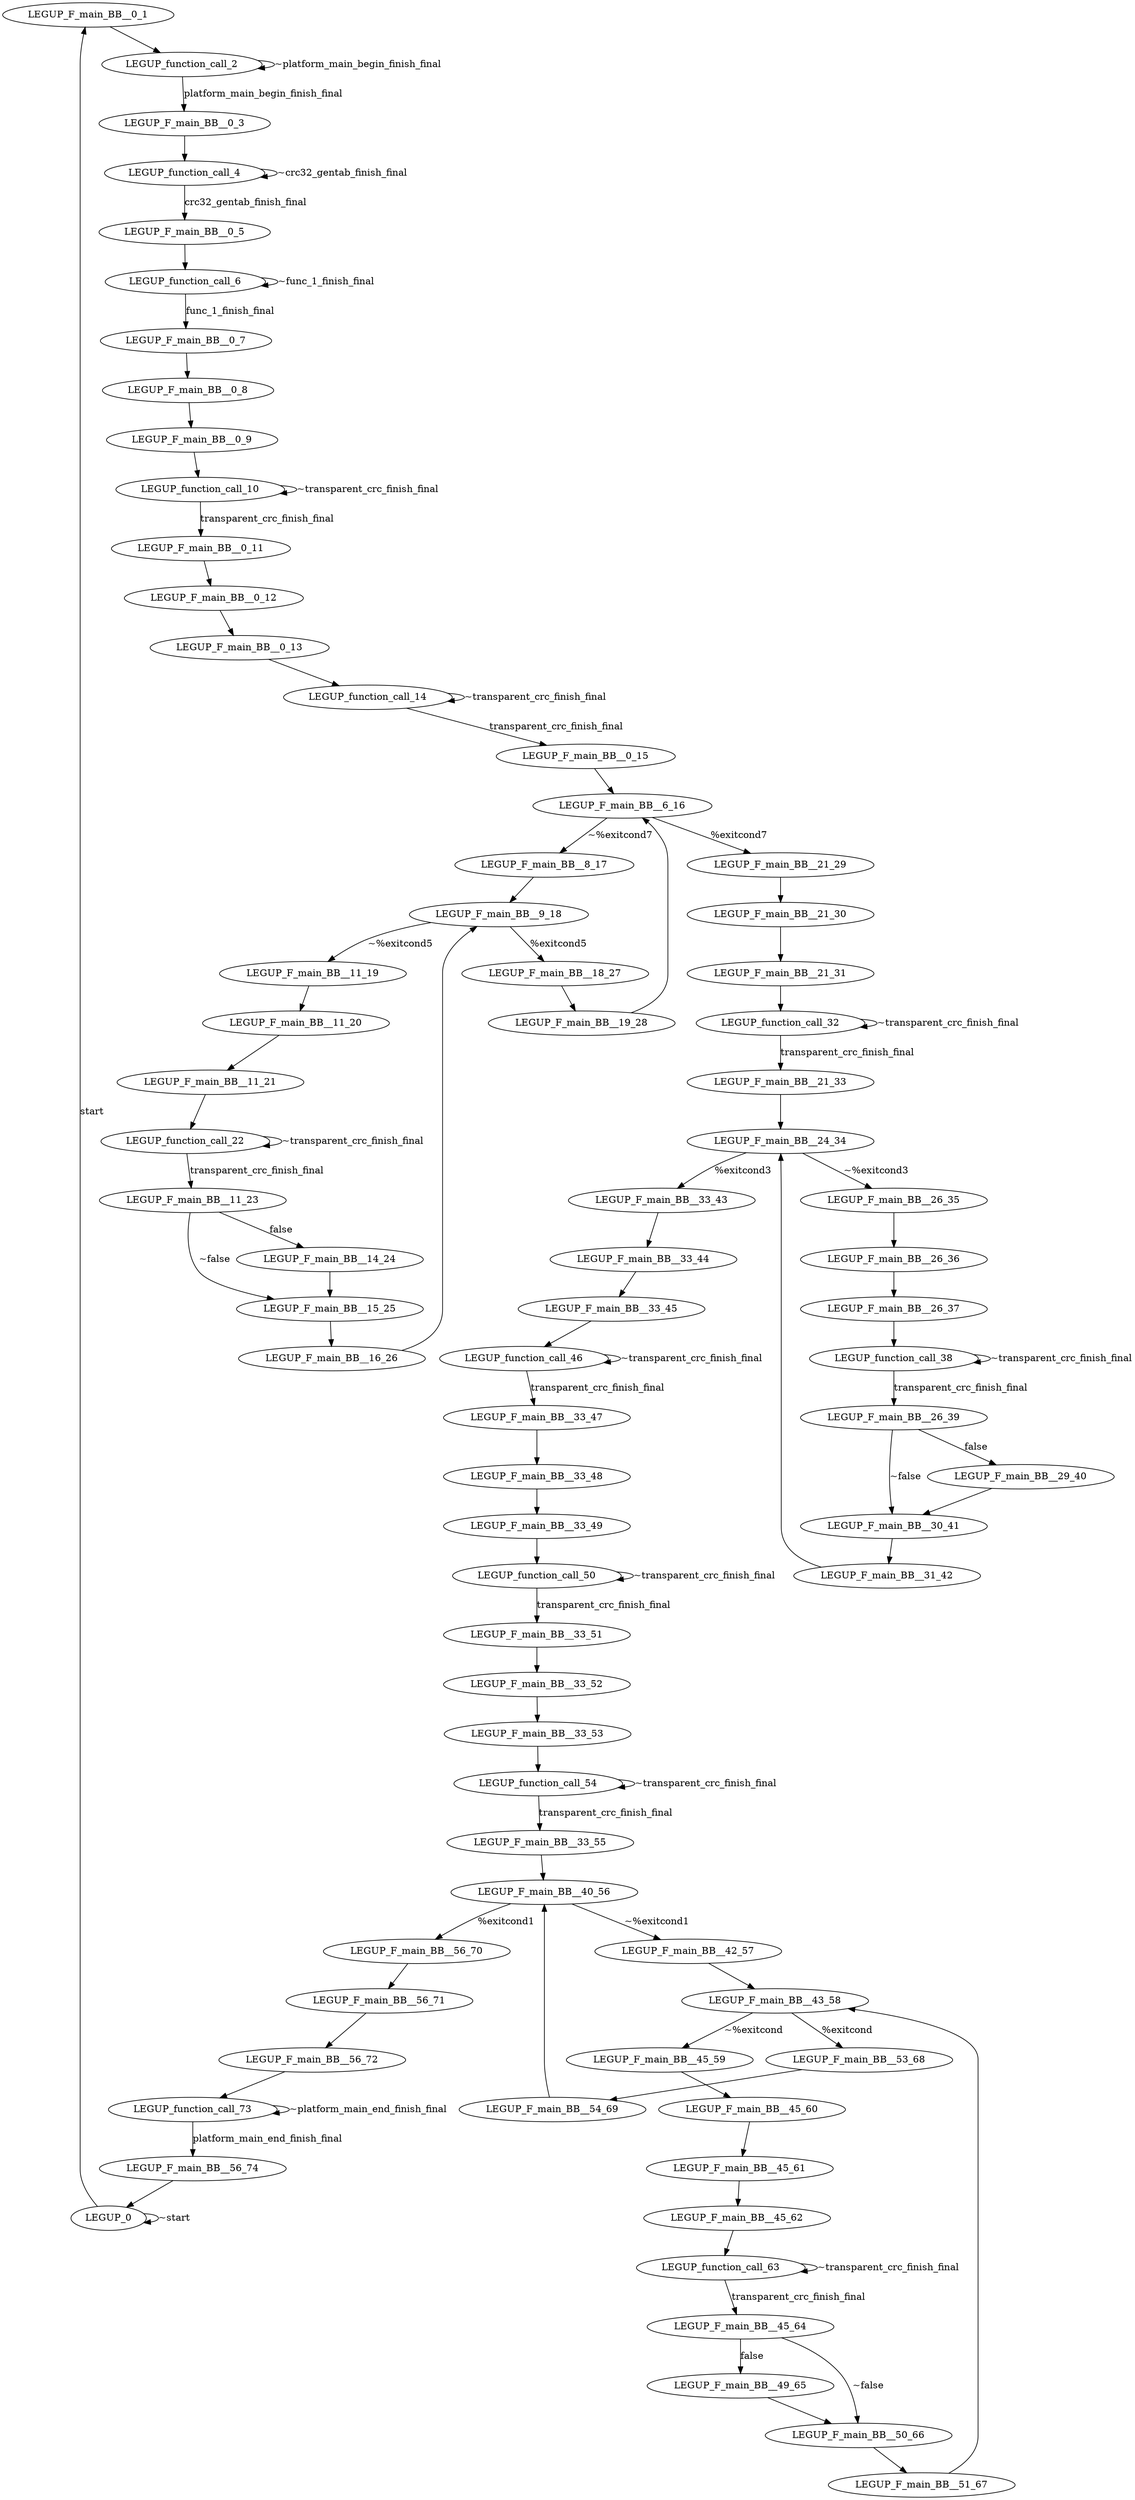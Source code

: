 digraph {
Node0x413da80[label="LEGUP_F_main_BB__0_1"];
Node0x413d8b0[label="LEGUP_0"];
Node0x413d8b0 -> Node0x413da80[label="start"];
Node0x413d8b0 -> Node0x413d8b0[label="~start"];
Node0x46b75f0[label="LEGUP_function_call_2"];
Node0x413da80 -> Node0x46b75f0;
Node0x4140380[label="LEGUP_F_main_BB__0_3"];
Node0x46b75f0 -> Node0x4140380[label="platform_main_begin_finish_final"];
Node0x46b75f0 -> Node0x46b75f0[label="~platform_main_begin_finish_final"];
Node0x46bd5f0[label="LEGUP_function_call_4"];
Node0x4140380 -> Node0x46bd5f0;
Node0x4108790[label="LEGUP_F_main_BB__0_5"];
Node0x46bd5f0 -> Node0x4108790[label="crc32_gentab_finish_final"];
Node0x46bd5f0 -> Node0x46bd5f0[label="~crc32_gentab_finish_final"];
Node0x46c2f60[label="LEGUP_function_call_6"];
Node0x4108790 -> Node0x46c2f60;
Node0x41088d0[label="LEGUP_F_main_BB__0_7"];
Node0x46c2f60 -> Node0x41088d0[label="func_1_finish_final"];
Node0x46c2f60 -> Node0x46c2f60[label="~func_1_finish_final"];
Node0x4108a10[label="LEGUP_F_main_BB__0_8"];
Node0x41088d0 -> Node0x4108a10;
Node0x4108b50[label="LEGUP_F_main_BB__0_9"];
Node0x4108a10 -> Node0x4108b50;
Node0x46c95a0[label="LEGUP_function_call_10"];
Node0x4108b50 -> Node0x46c95a0;
Node0x4108c90[label="LEGUP_F_main_BB__0_11"];
Node0x46c95a0 -> Node0x4108c90[label="transparent_crc_finish_final"];
Node0x46c95a0 -> Node0x46c95a0[label="~transparent_crc_finish_final"];
Node0x4108dd0[label="LEGUP_F_main_BB__0_12"];
Node0x4108c90 -> Node0x4108dd0;
Node0x4108f10[label="LEGUP_F_main_BB__0_13"];
Node0x4108dd0 -> Node0x4108f10;
Node0x46cff40[label="LEGUP_function_call_14"];
Node0x4108f10 -> Node0x46cff40;
Node0x4109050[label="LEGUP_F_main_BB__0_15"];
Node0x46cff40 -> Node0x4109050[label="transparent_crc_finish_final"];
Node0x46cff40 -> Node0x46cff40[label="~transparent_crc_finish_final"];
Node0x413dc00[label="LEGUP_F_main_BB__6_16"];
Node0x4109050 -> Node0x413dc00;
Node0x413e980[label="LEGUP_F_main_BB__21_29"];
Node0x413dc00 -> Node0x413e980[label="%exitcond7"];
Node0x413dd80[label="LEGUP_F_main_BB__8_17"];
Node0x413dc00 -> Node0x413dd80[label="~%exitcond7"];
Node0x413df00[label="LEGUP_F_main_BB__9_18"];
Node0x413dd80 -> Node0x413df00;
Node0x413e680[label="LEGUP_F_main_BB__18_27"];
Node0x413df00 -> Node0x413e680[label="%exitcond5"];
Node0x413e080[label="LEGUP_F_main_BB__11_19"];
Node0x413df00 -> Node0x413e080[label="~%exitcond5"];
Node0x4109940[label="LEGUP_F_main_BB__11_20"];
Node0x413e080 -> Node0x4109940;
Node0x4109a10[label="LEGUP_F_main_BB__11_21"];
Node0x4109940 -> Node0x4109a10;
Node0x46d5020[label="LEGUP_function_call_22"];
Node0x4109a10 -> Node0x46d5020;
Node0x4109ae0[label="LEGUP_F_main_BB__11_23"];
Node0x46d5020 -> Node0x4109ae0[label="transparent_crc_finish_final"];
Node0x46d5020 -> Node0x46d5020[label="~transparent_crc_finish_final"];
Node0x413e200[label="LEGUP_F_main_BB__14_24"];
Node0x4109ae0 -> Node0x413e200[label="false"];
Node0x413e380[label="LEGUP_F_main_BB__15_25"];
Node0x4109ae0 -> Node0x413e380[label="~false"];
Node0x413e200 -> Node0x413e380;
Node0x413e500[label="LEGUP_F_main_BB__16_26"];
Node0x413e380 -> Node0x413e500;
Node0x413e500 -> Node0x413df00;
Node0x413e800[label="LEGUP_F_main_BB__19_28"];
Node0x413e680 -> Node0x413e800;
Node0x413e800 -> Node0x413dc00;
Node0x4109d70[label="LEGUP_F_main_BB__21_30"];
Node0x413e980 -> Node0x4109d70;
Node0x4109e40[label="LEGUP_F_main_BB__21_31"];
Node0x4109d70 -> Node0x4109e40;
Node0x46d9ad0[label="LEGUP_function_call_32"];
Node0x4109e40 -> Node0x46d9ad0;
Node0x4109f10[label="LEGUP_F_main_BB__21_33"];
Node0x46d9ad0 -> Node0x4109f10[label="transparent_crc_finish_final"];
Node0x46d9ad0 -> Node0x46d9ad0[label="~transparent_crc_finish_final"];
Node0x413eb00[label="LEGUP_F_main_BB__24_34"];
Node0x4109f10 -> Node0x413eb00;
Node0x413f280[label="LEGUP_F_main_BB__33_43"];
Node0x413eb00 -> Node0x413f280[label="%exitcond3"];
Node0x413ec80[label="LEGUP_F_main_BB__26_35"];
Node0x413eb00 -> Node0x413ec80[label="~%exitcond3"];
Node0x410a190[label="LEGUP_F_main_BB__26_36"];
Node0x413ec80 -> Node0x410a190;
Node0x410a260[label="LEGUP_F_main_BB__26_37"];
Node0x410a190 -> Node0x410a260;
Node0x46de170[label="LEGUP_function_call_38"];
Node0x410a260 -> Node0x46de170;
Node0x410a330[label="LEGUP_F_main_BB__26_39"];
Node0x46de170 -> Node0x410a330[label="transparent_crc_finish_final"];
Node0x46de170 -> Node0x46de170[label="~transparent_crc_finish_final"];
Node0x413ee00[label="LEGUP_F_main_BB__29_40"];
Node0x410a330 -> Node0x413ee00[label="false"];
Node0x413ef80[label="LEGUP_F_main_BB__30_41"];
Node0x410a330 -> Node0x413ef80[label="~false"];
Node0x413ee00 -> Node0x413ef80;
Node0x413f100[label="LEGUP_F_main_BB__31_42"];
Node0x413ef80 -> Node0x413f100;
Node0x413f100 -> Node0x413eb00;
Node0x410a5c0[label="LEGUP_F_main_BB__33_44"];
Node0x413f280 -> Node0x410a5c0;
Node0x410a690[label="LEGUP_F_main_BB__33_45"];
Node0x410a5c0 -> Node0x410a690;
Node0x46e2c40[label="LEGUP_function_call_46"];
Node0x410a690 -> Node0x46e2c40;
Node0x410a760[label="LEGUP_F_main_BB__33_47"];
Node0x46e2c40 -> Node0x410a760[label="transparent_crc_finish_final"];
Node0x46e2c40 -> Node0x46e2c40[label="~transparent_crc_finish_final"];
Node0x410a830[label="LEGUP_F_main_BB__33_48"];
Node0x410a760 -> Node0x410a830;
Node0x410a900[label="LEGUP_F_main_BB__33_49"];
Node0x410a830 -> Node0x410a900;
Node0x46e82d0[label="LEGUP_function_call_50"];
Node0x410a900 -> Node0x46e82d0;
Node0x410aa00[label="LEGUP_F_main_BB__33_51"];
Node0x46e82d0 -> Node0x410aa00[label="transparent_crc_finish_final"];
Node0x46e82d0 -> Node0x46e82d0[label="~transparent_crc_finish_final"];
Node0x410ab00[label="LEGUP_F_main_BB__33_52"];
Node0x410aa00 -> Node0x410ab00;
Node0x410ac00[label="LEGUP_F_main_BB__33_53"];
Node0x410ab00 -> Node0x410ac00;
Node0x46ec7d0[label="LEGUP_function_call_54"];
Node0x410ac00 -> Node0x46ec7d0;
Node0x410ad00[label="LEGUP_F_main_BB__33_55"];
Node0x46ec7d0 -> Node0x410ad00[label="transparent_crc_finish_final"];
Node0x46ec7d0 -> Node0x46ec7d0[label="~transparent_crc_finish_final"];
Node0x413f400[label="LEGUP_F_main_BB__40_56"];
Node0x410ad00 -> Node0x413f400;
Node0x4140180[label="LEGUP_F_main_BB__56_70"];
Node0x413f400 -> Node0x4140180[label="%exitcond1"];
Node0x413f580[label="LEGUP_F_main_BB__42_57"];
Node0x413f400 -> Node0x413f580[label="~%exitcond1"];
Node0x413f700[label="LEGUP_F_main_BB__43_58"];
Node0x413f580 -> Node0x413f700;
Node0x413fe80[label="LEGUP_F_main_BB__53_68"];
Node0x413f700 -> Node0x413fe80[label="%exitcond"];
Node0x413f880[label="LEGUP_F_main_BB__45_59"];
Node0x413f700 -> Node0x413f880[label="~%exitcond"];
Node0x4109120[label="LEGUP_F_main_BB__45_60"];
Node0x413f880 -> Node0x4109120;
Node0x41091f0[label="LEGUP_F_main_BB__45_61"];
Node0x4109120 -> Node0x41091f0;
Node0x41092c0[label="LEGUP_F_main_BB__45_62"];
Node0x41091f0 -> Node0x41092c0;
Node0x46f0e70[label="LEGUP_function_call_63"];
Node0x41092c0 -> Node0x46f0e70;
Node0x4109390[label="LEGUP_F_main_BB__45_64"];
Node0x46f0e70 -> Node0x4109390[label="transparent_crc_finish_final"];
Node0x46f0e70 -> Node0x46f0e70[label="~transparent_crc_finish_final"];
Node0x413fa00[label="LEGUP_F_main_BB__49_65"];
Node0x4109390 -> Node0x413fa00[label="false"];
Node0x413fb80[label="LEGUP_F_main_BB__50_66"];
Node0x4109390 -> Node0x413fb80[label="~false"];
Node0x413fa00 -> Node0x413fb80;
Node0x413fd00[label="LEGUP_F_main_BB__51_67"];
Node0x413fb80 -> Node0x413fd00;
Node0x413fd00 -> Node0x413f700;
Node0x4140000[label="LEGUP_F_main_BB__54_69"];
Node0x413fe80 -> Node0x4140000;
Node0x4140000 -> Node0x413f400;
Node0x41096d0[label="LEGUP_F_main_BB__56_71"];
Node0x4140180 -> Node0x41096d0;
Node0x41097a0[label="LEGUP_F_main_BB__56_72"];
Node0x41096d0 -> Node0x41097a0;
Node0x46f5d20[label="LEGUP_function_call_73"];
Node0x41097a0 -> Node0x46f5d20;
Node0x4109870[label="LEGUP_F_main_BB__56_74"];
Node0x46f5d20 -> Node0x4109870[label="platform_main_end_finish_final"];
Node0x46f5d20 -> Node0x46f5d20[label="~platform_main_end_finish_final"];
Node0x4109870 -> Node0x413d8b0;
}
